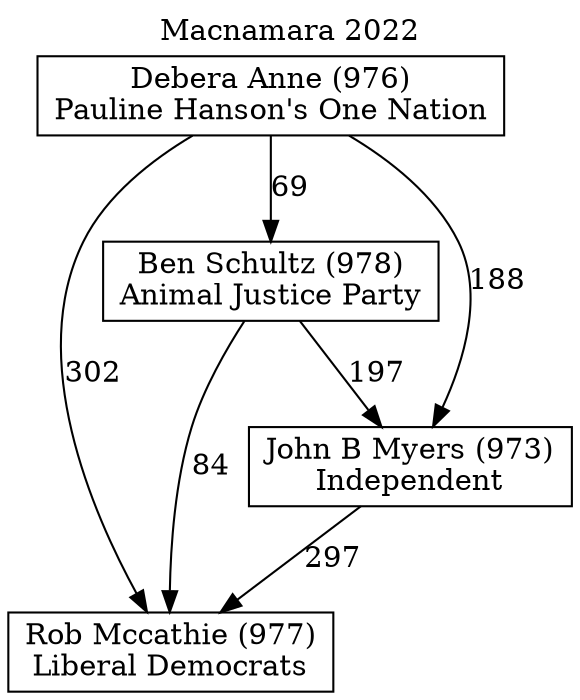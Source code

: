 // House preference flow
digraph "Rob Mccathie (977)_Macnamara_2022" {
	graph [label="Macnamara 2022" labelloc=t mclimit=10]
	node [shape=box]
	"Ben Schultz (978)" [label="Ben Schultz (978)
Animal Justice Party"]
	"Rob Mccathie (977)" [label="Rob Mccathie (977)
Liberal Democrats"]
	"Debera Anne (976)" [label="Debera Anne (976)
Pauline Hanson's One Nation"]
	"John B Myers (973)" [label="John B Myers (973)
Independent"]
	"Ben Schultz (978)" -> "Rob Mccathie (977)" [label=84]
	"Debera Anne (976)" -> "John B Myers (973)" [label=188]
	"Ben Schultz (978)" -> "John B Myers (973)" [label=197]
	"John B Myers (973)" -> "Rob Mccathie (977)" [label=297]
	"Debera Anne (976)" -> "Ben Schultz (978)" [label=69]
	"Debera Anne (976)" -> "Rob Mccathie (977)" [label=302]
}
